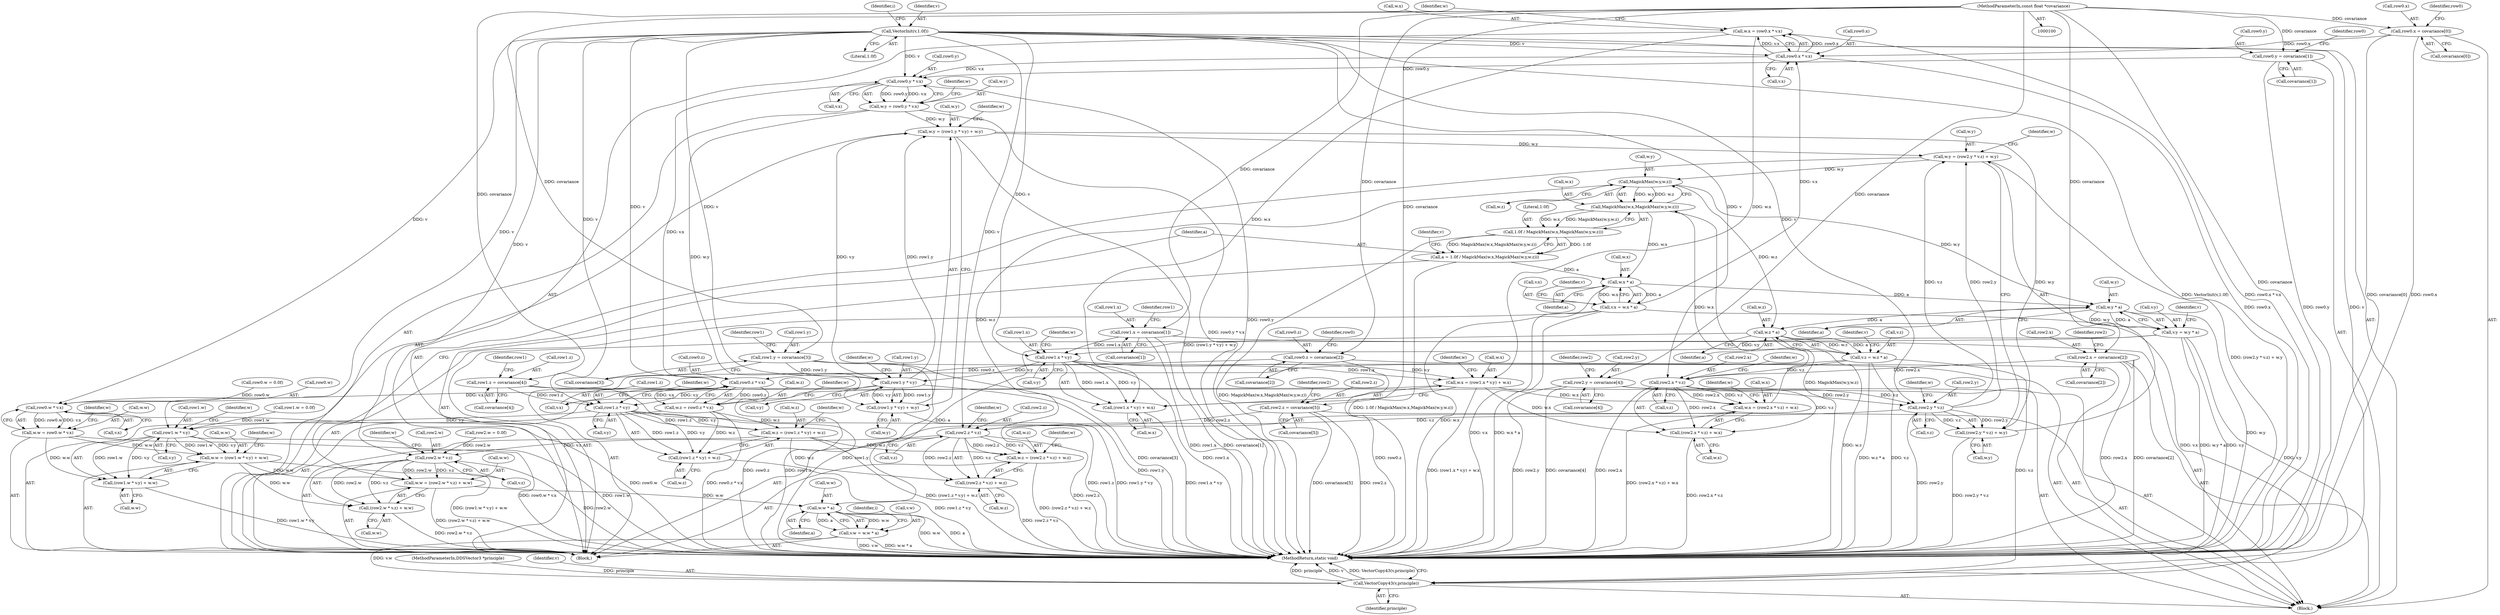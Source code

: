 digraph "0_ImageMagick_d7325bac173492b358417a0ad49fabad44447d52@integer" {
"1000202" [label="(Call,w.x = row0.x * v.x)"];
"1000206" [label="(Call,row0.x * v.x)"];
"1000109" [label="(Call,row0.x = covariance[0])"];
"1000101" [label="(MethodParameterIn,const float *covariance)"];
"1000187" [label="(Call,VectorInit(v,1.0f))"];
"1000381" [label="(Call,v.x = w.x * a)"];
"1000385" [label="(Call,w.x * a)"];
"1000370" [label="(Call,MagickMax(w.x,MagickMax(w.y,w.z)))"];
"1000306" [label="(Call,w.x = (row2.x * v.z) + w.x)"];
"1000311" [label="(Call,row2.x * v.z)"];
"1000161" [label="(Call,row2.x = covariance[2])"];
"1000399" [label="(Call,v.z = w.z * a)"];
"1000403" [label="(Call,w.z * a)"];
"1000374" [label="(Call,MagickMax(w.y,w.z))"];
"1000321" [label="(Call,w.y = (row2.y * v.z) + w.y)"];
"1000326" [label="(Call,row2.y * v.z)"];
"1000168" [label="(Call,row2.y = covariance[4])"];
"1000261" [label="(Call,w.y = (row1.y * v.y) + w.y)"];
"1000266" [label="(Call,row1.y * v.y)"];
"1000142" [label="(Call,row1.y = covariance[3])"];
"1000251" [label="(Call,row1.x * v.y)"];
"1000135" [label="(Call,row1.x = covariance[1])"];
"1000390" [label="(Call,v.y = w.y * a)"];
"1000394" [label="(Call,w.y * a)"];
"1000213" [label="(Call,w.y = row0.y * v.x)"];
"1000217" [label="(Call,row0.y * v.x)"];
"1000116" [label="(Call,row0.y = covariance[1])"];
"1000336" [label="(Call,w.z = (row2.z * v.z) + w.z)"];
"1000341" [label="(Call,row2.z * v.z)"];
"1000175" [label="(Call,row2.z = covariance[5])"];
"1000276" [label="(Call,w.z = (row1.z * v.y) + w.z)"];
"1000281" [label="(Call,row1.z * v.y)"];
"1000149" [label="(Call,row1.z = covariance[4])"];
"1000224" [label="(Call,w.z = row0.z * v.x)"];
"1000228" [label="(Call,row0.z * v.x)"];
"1000123" [label="(Call,row0.z = covariance[2])"];
"1000246" [label="(Call,w.x = (row1.x * v.y) + w.x)"];
"1000202" [label="(Call,w.x = row0.x * v.x)"];
"1000366" [label="(Call,a = 1.0f / MagickMax(w.x,MagickMax(w.y,w.z)))"];
"1000368" [label="(Call,1.0f / MagickMax(w.x,MagickMax(w.y,w.z)))"];
"1000250" [label="(Call,(row1.x * v.y) + w.x)"];
"1000265" [label="(Call,(row1.y * v.y) + w.y)"];
"1000340" [label="(Call,(row2.z * v.z) + w.z)"];
"1000280" [label="(Call,(row1.z * v.y) + w.z)"];
"1000296" [label="(Call,row1.w * v.y)"];
"1000291" [label="(Call,w.w = (row1.w * v.y) + w.w)"];
"1000351" [label="(Call,w.w = (row2.w * v.z) + w.w)"];
"1000412" [label="(Call,w.w * a)"];
"1000408" [label="(Call,v.w = w.w * a)"];
"1000417" [label="(Call,VectorCopy43(v,principle))"];
"1000355" [label="(Call,(row2.w * v.z) + w.w)"];
"1000295" [label="(Call,(row1.w * v.y) + w.w)"];
"1000310" [label="(Call,(row2.x * v.z) + w.x)"];
"1000325" [label="(Call,(row2.y * v.z) + w.y)"];
"1000356" [label="(Call,row2.w * v.z)"];
"1000239" [label="(Call,row0.w * v.x)"];
"1000235" [label="(Call,w.w = row0.w * v.x)"];
"1000281" [label="(Call,row1.z * v.y)"];
"1000321" [label="(Call,w.y = (row2.y * v.z) + w.y)"];
"1000410" [label="(Identifier,v)"];
"1000273" [label="(Call,w.y)"];
"1000188" [label="(Identifier,v)"];
"1000312" [label="(Call,row2.x)"];
"1000240" [label="(Call,row0.w)"];
"1000116" [label="(Call,row0.y = covariance[1])"];
"1000364" [label="(Identifier,w)"];
"1000192" [label="(Identifier,i)"];
"1000303" [label="(Call,w.w)"];
"1000381" [label="(Call,v.x = w.x * a)"];
"1000266" [label="(Call,row1.y * v.y)"];
"1000371" [label="(Call,w.x)"];
"1000262" [label="(Call,w.y)"];
"1000199" [label="(Block,)"];
"1000291" [label="(Call,w.w = (row1.w * v.y) + w.w)"];
"1000310" [label="(Call,(row2.x * v.z) + w.x)"];
"1000125" [label="(Identifier,row0)"];
"1000109" [label="(Call,row0.x = covariance[0])"];
"1000285" [label="(Call,v.y)"];
"1000369" [label="(Literal,1.0f)"];
"1000235" [label="(Call,w.w = row0.w * v.x)"];
"1000327" [label="(Call,row2.y)"];
"1000110" [label="(Call,row0.x)"];
"1000341" [label="(Call,row2.z * v.z)"];
"1000300" [label="(Call,v.y)"];
"1000270" [label="(Call,v.y)"];
"1000202" [label="(Call,w.x = row0.x * v.x)"];
"1000363" [label="(Call,w.w)"];
"1000172" [label="(Call,covariance[4])"];
"1000311" [label="(Call,row2.x * v.z)"];
"1000407" [label="(Identifier,a)"];
"1000143" [label="(Call,row1.y)"];
"1000413" [label="(Call,w.w)"];
"1000250" [label="(Call,(row1.x * v.y) + w.x)"];
"1000232" [label="(Call,v.x)"];
"1000280" [label="(Call,(row1.z * v.y) + w.z)"];
"1000391" [label="(Call,v.y)"];
"1000352" [label="(Call,w.w)"];
"1000132" [label="(Identifier,row0)"];
"1000356" [label="(Call,row2.w * v.z)"];
"1000304" [label="(Identifier,w)"];
"1000355" [label="(Call,(row2.w * v.z) + w.w)"];
"1000293" [label="(Identifier,w)"];
"1000374" [label="(Call,MagickMax(w.y,w.z))"];
"1000368" [label="(Call,1.0f / MagickMax(w.x,MagickMax(w.y,w.z)))"];
"1000390" [label="(Call,v.y = w.y * a)"];
"1000375" [label="(Call,w.y)"];
"1000258" [label="(Call,w.x)"];
"1000412" [label="(Call,w.w * a)"];
"1000292" [label="(Call,w.w)"];
"1000282" [label="(Call,row1.z)"];
"1000127" [label="(Call,covariance[2])"];
"1000263" [label="(Identifier,w)"];
"1000239" [label="(Call,row0.w * v.x)"];
"1000323" [label="(Identifier,w)"];
"1000151" [label="(Identifier,row1)"];
"1000255" [label="(Call,v.y)"];
"1000404" [label="(Call,w.z)"];
"1000333" [label="(Call,w.y)"];
"1000419" [label="(Identifier,principle)"];
"1000382" [label="(Call,v.x)"];
"1000101" [label="(MethodParameterIn,const float *covariance)"];
"1000318" [label="(Call,w.x)"];
"1000246" [label="(Call,w.x = (row1.x * v.y) + w.x)"];
"1000113" [label="(Call,covariance[0])"];
"1000348" [label="(Call,w.z)"];
"1000289" [label="(Identifier,w)"];
"1000322" [label="(Call,w.y)"];
"1000117" [label="(Call,row0.y)"];
"1000370" [label="(Call,MagickMax(w.x,MagickMax(w.y,w.z)))"];
"1000274" [label="(Identifier,w)"];
"1000162" [label="(Call,row2.x)"];
"1000276" [label="(Call,w.z = (row1.z * v.y) + w.z)"];
"1000217" [label="(Call,row0.y * v.x)"];
"1000135" [label="(Call,row1.x = covariance[1])"];
"1000146" [label="(Call,covariance[3])"];
"1000165" [label="(Call,covariance[2])"];
"1000215" [label="(Identifier,w)"];
"1000308" [label="(Identifier,w)"];
"1000267" [label="(Call,row1.y)"];
"1000395" [label="(Call,w.y)"];
"1000366" [label="(Call,a = 1.0f / MagickMax(w.x,MagickMax(w.y,w.z)))"];
"1000417" [label="(Call,VectorCopy43(v,principle))"];
"1000394" [label="(Call,w.y * a)"];
"1000342" [label="(Call,row2.z)"];
"1000243" [label="(Call,v.x)"];
"1000288" [label="(Call,w.z)"];
"1000177" [label="(Identifier,row2)"];
"1000149" [label="(Call,row1.z = covariance[4])"];
"1000399" [label="(Call,v.z = w.z * a)"];
"1000401" [label="(Identifier,v)"];
"1000306" [label="(Call,w.x = (row2.x * v.z) + w.x)"];
"1000168" [label="(Call,row2.y = covariance[4])"];
"1000349" [label="(Identifier,w)"];
"1000398" [label="(Identifier,a)"];
"1000170" [label="(Identifier,row2)"];
"1000248" [label="(Identifier,w)"];
"1000400" [label="(Call,v.z)"];
"1000158" [label="(Identifier,row1)"];
"1000144" [label="(Identifier,row1)"];
"1000353" [label="(Identifier,w)"];
"1000416" [label="(Identifier,a)"];
"1000124" [label="(Call,row0.z)"];
"1000142" [label="(Call,row1.y = covariance[3])"];
"1000261" [label="(Call,w.y = (row1.y * v.y) + w.y)"];
"1000340" [label="(Call,(row2.z * v.z) + w.z)"];
"1000295" [label="(Call,(row1.w * v.y) + w.w)"];
"1000251" [label="(Call,row1.x * v.y)"];
"1000169" [label="(Call,row2.y)"];
"1000226" [label="(Identifier,w)"];
"1000360" [label="(Call,v.z)"];
"1000206" [label="(Call,row0.x * v.x)"];
"1000330" [label="(Call,v.z)"];
"1000408" [label="(Call,v.w = w.w * a)"];
"1000176" [label="(Call,row2.z)"];
"1000203" [label="(Call,w.x)"];
"1000210" [label="(Call,v.x)"];
"1000236" [label="(Call,w.w)"];
"1000278" [label="(Identifier,w)"];
"1000120" [label="(Call,covariance[1])"];
"1000161" [label="(Call,row2.x = covariance[2])"];
"1000139" [label="(Call,covariance[1])"];
"1000150" [label="(Call,row1.z)"];
"1000319" [label="(Identifier,w)"];
"1000296" [label="(Call,row1.w * v.y)"];
"1000307" [label="(Call,w.x)"];
"1000265" [label="(Call,(row1.y * v.y) + w.y)"];
"1000357" [label="(Call,row2.w)"];
"1000103" [label="(Block,)"];
"1000153" [label="(Call,covariance[4])"];
"1000383" [label="(Identifier,v)"];
"1000123" [label="(Call,row0.z = covariance[2])"];
"1000337" [label="(Call,w.z)"];
"1000334" [label="(Identifier,w)"];
"1000136" [label="(Call,row1.x)"];
"1000326" [label="(Call,row2.y * v.z)"];
"1000385" [label="(Call,w.x * a)"];
"1000252" [label="(Call,row1.x)"];
"1000187" [label="(Call,VectorInit(v,1.0f))"];
"1000378" [label="(Call,w.z)"];
"1000367" [label="(Identifier,a)"];
"1000345" [label="(Call,v.z)"];
"1000184" [label="(Identifier,row2)"];
"1000218" [label="(Call,row0.y)"];
"1000207" [label="(Call,row0.x)"];
"1000214" [label="(Call,w.y)"];
"1000221" [label="(Call,v.x)"];
"1000403" [label="(Call,w.z * a)"];
"1000420" [label="(MethodReturn,static void)"];
"1000315" [label="(Call,v.z)"];
"1000229" [label="(Call,row0.z)"];
"1000228" [label="(Call,row0.z * v.x)"];
"1000336" [label="(Call,w.z = (row2.z * v.z) + w.z)"];
"1000237" [label="(Identifier,w)"];
"1000102" [label="(MethodParameterIn,DDSVector3 *principle)"];
"1000418" [label="(Identifier,v)"];
"1000189" [label="(Literal,1.0f)"];
"1000225" [label="(Call,w.z)"];
"1000118" [label="(Identifier,row0)"];
"1000409" [label="(Call,v.w)"];
"1000351" [label="(Call,w.w = (row2.w * v.z) + w.w)"];
"1000247" [label="(Call,w.x)"];
"1000386" [label="(Call,w.x)"];
"1000259" [label="(Identifier,w)"];
"1000182" [label="(Call,row2.w = 0.0f)"];
"1000325" [label="(Call,(row2.y * v.z) + w.y)"];
"1000156" [label="(Call,row1.w = 0.0f)"];
"1000224" [label="(Call,w.z = row0.z * v.x)"];
"1000392" [label="(Identifier,v)"];
"1000198" [label="(Identifier,i)"];
"1000297" [label="(Call,row1.w)"];
"1000179" [label="(Call,covariance[5])"];
"1000130" [label="(Call,row0.w = 0.0f)"];
"1000175" [label="(Call,row2.z = covariance[5])"];
"1000338" [label="(Identifier,w)"];
"1000213" [label="(Call,w.y = row0.y * v.x)"];
"1000389" [label="(Identifier,a)"];
"1000277" [label="(Call,w.z)"];
"1000202" -> "1000199"  [label="AST: "];
"1000202" -> "1000206"  [label="CFG: "];
"1000203" -> "1000202"  [label="AST: "];
"1000206" -> "1000202"  [label="AST: "];
"1000215" -> "1000202"  [label="CFG: "];
"1000202" -> "1000420"  [label="DDG: row0.x * v.x"];
"1000206" -> "1000202"  [label="DDG: row0.x"];
"1000206" -> "1000202"  [label="DDG: v.x"];
"1000202" -> "1000246"  [label="DDG: w.x"];
"1000202" -> "1000250"  [label="DDG: w.x"];
"1000206" -> "1000210"  [label="CFG: "];
"1000207" -> "1000206"  [label="AST: "];
"1000210" -> "1000206"  [label="AST: "];
"1000206" -> "1000420"  [label="DDG: row0.x"];
"1000109" -> "1000206"  [label="DDG: row0.x"];
"1000187" -> "1000206"  [label="DDG: v"];
"1000381" -> "1000206"  [label="DDG: v.x"];
"1000206" -> "1000217"  [label="DDG: v.x"];
"1000109" -> "1000103"  [label="AST: "];
"1000109" -> "1000113"  [label="CFG: "];
"1000110" -> "1000109"  [label="AST: "];
"1000113" -> "1000109"  [label="AST: "];
"1000118" -> "1000109"  [label="CFG: "];
"1000109" -> "1000420"  [label="DDG: covariance[0]"];
"1000109" -> "1000420"  [label="DDG: row0.x"];
"1000101" -> "1000109"  [label="DDG: covariance"];
"1000101" -> "1000100"  [label="AST: "];
"1000101" -> "1000420"  [label="DDG: covariance"];
"1000101" -> "1000116"  [label="DDG: covariance"];
"1000101" -> "1000123"  [label="DDG: covariance"];
"1000101" -> "1000135"  [label="DDG: covariance"];
"1000101" -> "1000142"  [label="DDG: covariance"];
"1000101" -> "1000149"  [label="DDG: covariance"];
"1000101" -> "1000161"  [label="DDG: covariance"];
"1000101" -> "1000168"  [label="DDG: covariance"];
"1000101" -> "1000175"  [label="DDG: covariance"];
"1000187" -> "1000103"  [label="AST: "];
"1000187" -> "1000189"  [label="CFG: "];
"1000188" -> "1000187"  [label="AST: "];
"1000189" -> "1000187"  [label="AST: "];
"1000192" -> "1000187"  [label="CFG: "];
"1000187" -> "1000420"  [label="DDG: VectorInit(v,1.0f)"];
"1000187" -> "1000217"  [label="DDG: v"];
"1000187" -> "1000228"  [label="DDG: v"];
"1000187" -> "1000239"  [label="DDG: v"];
"1000187" -> "1000251"  [label="DDG: v"];
"1000187" -> "1000266"  [label="DDG: v"];
"1000187" -> "1000281"  [label="DDG: v"];
"1000187" -> "1000296"  [label="DDG: v"];
"1000187" -> "1000311"  [label="DDG: v"];
"1000187" -> "1000326"  [label="DDG: v"];
"1000187" -> "1000341"  [label="DDG: v"];
"1000187" -> "1000356"  [label="DDG: v"];
"1000187" -> "1000417"  [label="DDG: v"];
"1000381" -> "1000199"  [label="AST: "];
"1000381" -> "1000385"  [label="CFG: "];
"1000382" -> "1000381"  [label="AST: "];
"1000385" -> "1000381"  [label="AST: "];
"1000392" -> "1000381"  [label="CFG: "];
"1000381" -> "1000420"  [label="DDG: v.x"];
"1000381" -> "1000420"  [label="DDG: w.x * a"];
"1000385" -> "1000381"  [label="DDG: w.x"];
"1000385" -> "1000381"  [label="DDG: a"];
"1000381" -> "1000417"  [label="DDG: v.x"];
"1000385" -> "1000389"  [label="CFG: "];
"1000386" -> "1000385"  [label="AST: "];
"1000389" -> "1000385"  [label="AST: "];
"1000385" -> "1000420"  [label="DDG: w.x"];
"1000370" -> "1000385"  [label="DDG: w.x"];
"1000366" -> "1000385"  [label="DDG: a"];
"1000385" -> "1000394"  [label="DDG: a"];
"1000370" -> "1000368"  [label="AST: "];
"1000370" -> "1000374"  [label="CFG: "];
"1000371" -> "1000370"  [label="AST: "];
"1000374" -> "1000370"  [label="AST: "];
"1000368" -> "1000370"  [label="CFG: "];
"1000370" -> "1000420"  [label="DDG: MagickMax(w.y,w.z)"];
"1000370" -> "1000368"  [label="DDG: w.x"];
"1000370" -> "1000368"  [label="DDG: MagickMax(w.y,w.z)"];
"1000306" -> "1000370"  [label="DDG: w.x"];
"1000374" -> "1000370"  [label="DDG: w.y"];
"1000374" -> "1000370"  [label="DDG: w.z"];
"1000306" -> "1000199"  [label="AST: "];
"1000306" -> "1000310"  [label="CFG: "];
"1000307" -> "1000306"  [label="AST: "];
"1000310" -> "1000306"  [label="AST: "];
"1000323" -> "1000306"  [label="CFG: "];
"1000306" -> "1000420"  [label="DDG: (row2.x * v.z) + w.x"];
"1000311" -> "1000306"  [label="DDG: row2.x"];
"1000311" -> "1000306"  [label="DDG: v.z"];
"1000246" -> "1000306"  [label="DDG: w.x"];
"1000311" -> "1000310"  [label="AST: "];
"1000311" -> "1000315"  [label="CFG: "];
"1000312" -> "1000311"  [label="AST: "];
"1000315" -> "1000311"  [label="AST: "];
"1000319" -> "1000311"  [label="CFG: "];
"1000311" -> "1000420"  [label="DDG: row2.x"];
"1000311" -> "1000310"  [label="DDG: row2.x"];
"1000311" -> "1000310"  [label="DDG: v.z"];
"1000161" -> "1000311"  [label="DDG: row2.x"];
"1000399" -> "1000311"  [label="DDG: v.z"];
"1000311" -> "1000326"  [label="DDG: v.z"];
"1000161" -> "1000103"  [label="AST: "];
"1000161" -> "1000165"  [label="CFG: "];
"1000162" -> "1000161"  [label="AST: "];
"1000165" -> "1000161"  [label="AST: "];
"1000170" -> "1000161"  [label="CFG: "];
"1000161" -> "1000420"  [label="DDG: row2.x"];
"1000161" -> "1000420"  [label="DDG: covariance[2]"];
"1000399" -> "1000199"  [label="AST: "];
"1000399" -> "1000403"  [label="CFG: "];
"1000400" -> "1000399"  [label="AST: "];
"1000403" -> "1000399"  [label="AST: "];
"1000410" -> "1000399"  [label="CFG: "];
"1000399" -> "1000420"  [label="DDG: w.z * a"];
"1000399" -> "1000420"  [label="DDG: v.z"];
"1000403" -> "1000399"  [label="DDG: w.z"];
"1000403" -> "1000399"  [label="DDG: a"];
"1000399" -> "1000417"  [label="DDG: v.z"];
"1000403" -> "1000407"  [label="CFG: "];
"1000404" -> "1000403"  [label="AST: "];
"1000407" -> "1000403"  [label="AST: "];
"1000403" -> "1000420"  [label="DDG: w.z"];
"1000374" -> "1000403"  [label="DDG: w.z"];
"1000394" -> "1000403"  [label="DDG: a"];
"1000403" -> "1000412"  [label="DDG: a"];
"1000374" -> "1000378"  [label="CFG: "];
"1000375" -> "1000374"  [label="AST: "];
"1000378" -> "1000374"  [label="AST: "];
"1000321" -> "1000374"  [label="DDG: w.y"];
"1000336" -> "1000374"  [label="DDG: w.z"];
"1000374" -> "1000394"  [label="DDG: w.y"];
"1000321" -> "1000199"  [label="AST: "];
"1000321" -> "1000325"  [label="CFG: "];
"1000322" -> "1000321"  [label="AST: "];
"1000325" -> "1000321"  [label="AST: "];
"1000338" -> "1000321"  [label="CFG: "];
"1000321" -> "1000420"  [label="DDG: (row2.y * v.z) + w.y"];
"1000326" -> "1000321"  [label="DDG: row2.y"];
"1000326" -> "1000321"  [label="DDG: v.z"];
"1000261" -> "1000321"  [label="DDG: w.y"];
"1000326" -> "1000325"  [label="AST: "];
"1000326" -> "1000330"  [label="CFG: "];
"1000327" -> "1000326"  [label="AST: "];
"1000330" -> "1000326"  [label="AST: "];
"1000334" -> "1000326"  [label="CFG: "];
"1000326" -> "1000420"  [label="DDG: row2.y"];
"1000326" -> "1000325"  [label="DDG: row2.y"];
"1000326" -> "1000325"  [label="DDG: v.z"];
"1000168" -> "1000326"  [label="DDG: row2.y"];
"1000326" -> "1000341"  [label="DDG: v.z"];
"1000168" -> "1000103"  [label="AST: "];
"1000168" -> "1000172"  [label="CFG: "];
"1000169" -> "1000168"  [label="AST: "];
"1000172" -> "1000168"  [label="AST: "];
"1000177" -> "1000168"  [label="CFG: "];
"1000168" -> "1000420"  [label="DDG: covariance[4]"];
"1000168" -> "1000420"  [label="DDG: row2.y"];
"1000261" -> "1000199"  [label="AST: "];
"1000261" -> "1000265"  [label="CFG: "];
"1000262" -> "1000261"  [label="AST: "];
"1000265" -> "1000261"  [label="AST: "];
"1000278" -> "1000261"  [label="CFG: "];
"1000261" -> "1000420"  [label="DDG: (row1.y * v.y) + w.y"];
"1000266" -> "1000261"  [label="DDG: row1.y"];
"1000266" -> "1000261"  [label="DDG: v.y"];
"1000213" -> "1000261"  [label="DDG: w.y"];
"1000261" -> "1000325"  [label="DDG: w.y"];
"1000266" -> "1000265"  [label="AST: "];
"1000266" -> "1000270"  [label="CFG: "];
"1000267" -> "1000266"  [label="AST: "];
"1000270" -> "1000266"  [label="AST: "];
"1000274" -> "1000266"  [label="CFG: "];
"1000266" -> "1000420"  [label="DDG: row1.y"];
"1000266" -> "1000265"  [label="DDG: row1.y"];
"1000266" -> "1000265"  [label="DDG: v.y"];
"1000142" -> "1000266"  [label="DDG: row1.y"];
"1000251" -> "1000266"  [label="DDG: v.y"];
"1000266" -> "1000281"  [label="DDG: v.y"];
"1000142" -> "1000103"  [label="AST: "];
"1000142" -> "1000146"  [label="CFG: "];
"1000143" -> "1000142"  [label="AST: "];
"1000146" -> "1000142"  [label="AST: "];
"1000151" -> "1000142"  [label="CFG: "];
"1000142" -> "1000420"  [label="DDG: row1.y"];
"1000142" -> "1000420"  [label="DDG: covariance[3]"];
"1000251" -> "1000250"  [label="AST: "];
"1000251" -> "1000255"  [label="CFG: "];
"1000252" -> "1000251"  [label="AST: "];
"1000255" -> "1000251"  [label="AST: "];
"1000259" -> "1000251"  [label="CFG: "];
"1000251" -> "1000420"  [label="DDG: row1.x"];
"1000251" -> "1000246"  [label="DDG: row1.x"];
"1000251" -> "1000246"  [label="DDG: v.y"];
"1000251" -> "1000250"  [label="DDG: row1.x"];
"1000251" -> "1000250"  [label="DDG: v.y"];
"1000135" -> "1000251"  [label="DDG: row1.x"];
"1000390" -> "1000251"  [label="DDG: v.y"];
"1000135" -> "1000103"  [label="AST: "];
"1000135" -> "1000139"  [label="CFG: "];
"1000136" -> "1000135"  [label="AST: "];
"1000139" -> "1000135"  [label="AST: "];
"1000144" -> "1000135"  [label="CFG: "];
"1000135" -> "1000420"  [label="DDG: covariance[1]"];
"1000135" -> "1000420"  [label="DDG: row1.x"];
"1000390" -> "1000199"  [label="AST: "];
"1000390" -> "1000394"  [label="CFG: "];
"1000391" -> "1000390"  [label="AST: "];
"1000394" -> "1000390"  [label="AST: "];
"1000401" -> "1000390"  [label="CFG: "];
"1000390" -> "1000420"  [label="DDG: w.y * a"];
"1000390" -> "1000420"  [label="DDG: v.y"];
"1000394" -> "1000390"  [label="DDG: w.y"];
"1000394" -> "1000390"  [label="DDG: a"];
"1000390" -> "1000417"  [label="DDG: v.y"];
"1000394" -> "1000398"  [label="CFG: "];
"1000395" -> "1000394"  [label="AST: "];
"1000398" -> "1000394"  [label="AST: "];
"1000394" -> "1000420"  [label="DDG: w.y"];
"1000213" -> "1000199"  [label="AST: "];
"1000213" -> "1000217"  [label="CFG: "];
"1000214" -> "1000213"  [label="AST: "];
"1000217" -> "1000213"  [label="AST: "];
"1000226" -> "1000213"  [label="CFG: "];
"1000213" -> "1000420"  [label="DDG: row0.y * v.x"];
"1000217" -> "1000213"  [label="DDG: row0.y"];
"1000217" -> "1000213"  [label="DDG: v.x"];
"1000213" -> "1000265"  [label="DDG: w.y"];
"1000217" -> "1000221"  [label="CFG: "];
"1000218" -> "1000217"  [label="AST: "];
"1000221" -> "1000217"  [label="AST: "];
"1000217" -> "1000420"  [label="DDG: row0.y"];
"1000116" -> "1000217"  [label="DDG: row0.y"];
"1000217" -> "1000228"  [label="DDG: v.x"];
"1000116" -> "1000103"  [label="AST: "];
"1000116" -> "1000120"  [label="CFG: "];
"1000117" -> "1000116"  [label="AST: "];
"1000120" -> "1000116"  [label="AST: "];
"1000125" -> "1000116"  [label="CFG: "];
"1000116" -> "1000420"  [label="DDG: row0.y"];
"1000336" -> "1000199"  [label="AST: "];
"1000336" -> "1000340"  [label="CFG: "];
"1000337" -> "1000336"  [label="AST: "];
"1000340" -> "1000336"  [label="AST: "];
"1000353" -> "1000336"  [label="CFG: "];
"1000336" -> "1000420"  [label="DDG: (row2.z * v.z) + w.z"];
"1000341" -> "1000336"  [label="DDG: row2.z"];
"1000341" -> "1000336"  [label="DDG: v.z"];
"1000276" -> "1000336"  [label="DDG: w.z"];
"1000341" -> "1000340"  [label="AST: "];
"1000341" -> "1000345"  [label="CFG: "];
"1000342" -> "1000341"  [label="AST: "];
"1000345" -> "1000341"  [label="AST: "];
"1000349" -> "1000341"  [label="CFG: "];
"1000341" -> "1000420"  [label="DDG: row2.z"];
"1000341" -> "1000340"  [label="DDG: row2.z"];
"1000341" -> "1000340"  [label="DDG: v.z"];
"1000175" -> "1000341"  [label="DDG: row2.z"];
"1000341" -> "1000356"  [label="DDG: v.z"];
"1000175" -> "1000103"  [label="AST: "];
"1000175" -> "1000179"  [label="CFG: "];
"1000176" -> "1000175"  [label="AST: "];
"1000179" -> "1000175"  [label="AST: "];
"1000184" -> "1000175"  [label="CFG: "];
"1000175" -> "1000420"  [label="DDG: covariance[5]"];
"1000175" -> "1000420"  [label="DDG: row2.z"];
"1000276" -> "1000199"  [label="AST: "];
"1000276" -> "1000280"  [label="CFG: "];
"1000277" -> "1000276"  [label="AST: "];
"1000280" -> "1000276"  [label="AST: "];
"1000293" -> "1000276"  [label="CFG: "];
"1000276" -> "1000420"  [label="DDG: (row1.z * v.y) + w.z"];
"1000281" -> "1000276"  [label="DDG: row1.z"];
"1000281" -> "1000276"  [label="DDG: v.y"];
"1000224" -> "1000276"  [label="DDG: w.z"];
"1000276" -> "1000340"  [label="DDG: w.z"];
"1000281" -> "1000280"  [label="AST: "];
"1000281" -> "1000285"  [label="CFG: "];
"1000282" -> "1000281"  [label="AST: "];
"1000285" -> "1000281"  [label="AST: "];
"1000289" -> "1000281"  [label="CFG: "];
"1000281" -> "1000420"  [label="DDG: row1.z"];
"1000281" -> "1000280"  [label="DDG: row1.z"];
"1000281" -> "1000280"  [label="DDG: v.y"];
"1000149" -> "1000281"  [label="DDG: row1.z"];
"1000281" -> "1000296"  [label="DDG: v.y"];
"1000149" -> "1000103"  [label="AST: "];
"1000149" -> "1000153"  [label="CFG: "];
"1000150" -> "1000149"  [label="AST: "];
"1000153" -> "1000149"  [label="AST: "];
"1000158" -> "1000149"  [label="CFG: "];
"1000149" -> "1000420"  [label="DDG: row1.z"];
"1000224" -> "1000199"  [label="AST: "];
"1000224" -> "1000228"  [label="CFG: "];
"1000225" -> "1000224"  [label="AST: "];
"1000228" -> "1000224"  [label="AST: "];
"1000237" -> "1000224"  [label="CFG: "];
"1000224" -> "1000420"  [label="DDG: row0.z * v.x"];
"1000228" -> "1000224"  [label="DDG: row0.z"];
"1000228" -> "1000224"  [label="DDG: v.x"];
"1000224" -> "1000280"  [label="DDG: w.z"];
"1000228" -> "1000232"  [label="CFG: "];
"1000229" -> "1000228"  [label="AST: "];
"1000232" -> "1000228"  [label="AST: "];
"1000228" -> "1000420"  [label="DDG: row0.z"];
"1000123" -> "1000228"  [label="DDG: row0.z"];
"1000228" -> "1000239"  [label="DDG: v.x"];
"1000123" -> "1000103"  [label="AST: "];
"1000123" -> "1000127"  [label="CFG: "];
"1000124" -> "1000123"  [label="AST: "];
"1000127" -> "1000123"  [label="AST: "];
"1000132" -> "1000123"  [label="CFG: "];
"1000123" -> "1000420"  [label="DDG: row0.z"];
"1000246" -> "1000199"  [label="AST: "];
"1000246" -> "1000250"  [label="CFG: "];
"1000247" -> "1000246"  [label="AST: "];
"1000250" -> "1000246"  [label="AST: "];
"1000263" -> "1000246"  [label="CFG: "];
"1000246" -> "1000420"  [label="DDG: (row1.x * v.y) + w.x"];
"1000246" -> "1000310"  [label="DDG: w.x"];
"1000366" -> "1000199"  [label="AST: "];
"1000366" -> "1000368"  [label="CFG: "];
"1000367" -> "1000366"  [label="AST: "];
"1000368" -> "1000366"  [label="AST: "];
"1000383" -> "1000366"  [label="CFG: "];
"1000366" -> "1000420"  [label="DDG: 1.0f / MagickMax(w.x,MagickMax(w.y,w.z))"];
"1000368" -> "1000366"  [label="DDG: 1.0f"];
"1000368" -> "1000366"  [label="DDG: MagickMax(w.x,MagickMax(w.y,w.z))"];
"1000369" -> "1000368"  [label="AST: "];
"1000368" -> "1000420"  [label="DDG: MagickMax(w.x,MagickMax(w.y,w.z))"];
"1000250" -> "1000258"  [label="CFG: "];
"1000258" -> "1000250"  [label="AST: "];
"1000250" -> "1000420"  [label="DDG: row1.x * v.y"];
"1000265" -> "1000273"  [label="CFG: "];
"1000273" -> "1000265"  [label="AST: "];
"1000265" -> "1000420"  [label="DDG: row1.y * v.y"];
"1000340" -> "1000348"  [label="CFG: "];
"1000348" -> "1000340"  [label="AST: "];
"1000340" -> "1000420"  [label="DDG: row2.z * v.z"];
"1000280" -> "1000288"  [label="CFG: "];
"1000288" -> "1000280"  [label="AST: "];
"1000280" -> "1000420"  [label="DDG: row1.z * v.y"];
"1000296" -> "1000295"  [label="AST: "];
"1000296" -> "1000300"  [label="CFG: "];
"1000297" -> "1000296"  [label="AST: "];
"1000300" -> "1000296"  [label="AST: "];
"1000304" -> "1000296"  [label="CFG: "];
"1000296" -> "1000420"  [label="DDG: row1.w"];
"1000296" -> "1000291"  [label="DDG: row1.w"];
"1000296" -> "1000291"  [label="DDG: v.y"];
"1000296" -> "1000295"  [label="DDG: row1.w"];
"1000296" -> "1000295"  [label="DDG: v.y"];
"1000156" -> "1000296"  [label="DDG: row1.w"];
"1000291" -> "1000199"  [label="AST: "];
"1000291" -> "1000295"  [label="CFG: "];
"1000292" -> "1000291"  [label="AST: "];
"1000295" -> "1000291"  [label="AST: "];
"1000308" -> "1000291"  [label="CFG: "];
"1000291" -> "1000420"  [label="DDG: (row1.w * v.y) + w.w"];
"1000235" -> "1000291"  [label="DDG: w.w"];
"1000291" -> "1000351"  [label="DDG: w.w"];
"1000291" -> "1000355"  [label="DDG: w.w"];
"1000351" -> "1000199"  [label="AST: "];
"1000351" -> "1000355"  [label="CFG: "];
"1000352" -> "1000351"  [label="AST: "];
"1000355" -> "1000351"  [label="AST: "];
"1000367" -> "1000351"  [label="CFG: "];
"1000351" -> "1000420"  [label="DDG: (row2.w * v.z) + w.w"];
"1000356" -> "1000351"  [label="DDG: row2.w"];
"1000356" -> "1000351"  [label="DDG: v.z"];
"1000351" -> "1000412"  [label="DDG: w.w"];
"1000412" -> "1000408"  [label="AST: "];
"1000412" -> "1000416"  [label="CFG: "];
"1000413" -> "1000412"  [label="AST: "];
"1000416" -> "1000412"  [label="AST: "];
"1000408" -> "1000412"  [label="CFG: "];
"1000412" -> "1000420"  [label="DDG: w.w"];
"1000412" -> "1000420"  [label="DDG: a"];
"1000412" -> "1000408"  [label="DDG: w.w"];
"1000412" -> "1000408"  [label="DDG: a"];
"1000408" -> "1000199"  [label="AST: "];
"1000409" -> "1000408"  [label="AST: "];
"1000198" -> "1000408"  [label="CFG: "];
"1000408" -> "1000420"  [label="DDG: v.w"];
"1000408" -> "1000420"  [label="DDG: w.w * a"];
"1000408" -> "1000417"  [label="DDG: v.w"];
"1000417" -> "1000103"  [label="AST: "];
"1000417" -> "1000419"  [label="CFG: "];
"1000418" -> "1000417"  [label="AST: "];
"1000419" -> "1000417"  [label="AST: "];
"1000420" -> "1000417"  [label="CFG: "];
"1000417" -> "1000420"  [label="DDG: principle"];
"1000417" -> "1000420"  [label="DDG: v"];
"1000417" -> "1000420"  [label="DDG: VectorCopy43(v,principle)"];
"1000102" -> "1000417"  [label="DDG: principle"];
"1000355" -> "1000363"  [label="CFG: "];
"1000356" -> "1000355"  [label="AST: "];
"1000363" -> "1000355"  [label="AST: "];
"1000355" -> "1000420"  [label="DDG: row2.w * v.z"];
"1000356" -> "1000355"  [label="DDG: row2.w"];
"1000356" -> "1000355"  [label="DDG: v.z"];
"1000295" -> "1000303"  [label="CFG: "];
"1000303" -> "1000295"  [label="AST: "];
"1000295" -> "1000420"  [label="DDG: row1.w * v.y"];
"1000235" -> "1000295"  [label="DDG: w.w"];
"1000310" -> "1000318"  [label="CFG: "];
"1000318" -> "1000310"  [label="AST: "];
"1000310" -> "1000420"  [label="DDG: row2.x * v.z"];
"1000325" -> "1000333"  [label="CFG: "];
"1000333" -> "1000325"  [label="AST: "];
"1000325" -> "1000420"  [label="DDG: row2.y * v.z"];
"1000356" -> "1000360"  [label="CFG: "];
"1000357" -> "1000356"  [label="AST: "];
"1000360" -> "1000356"  [label="AST: "];
"1000364" -> "1000356"  [label="CFG: "];
"1000356" -> "1000420"  [label="DDG: row2.w"];
"1000182" -> "1000356"  [label="DDG: row2.w"];
"1000239" -> "1000235"  [label="AST: "];
"1000239" -> "1000243"  [label="CFG: "];
"1000240" -> "1000239"  [label="AST: "];
"1000243" -> "1000239"  [label="AST: "];
"1000235" -> "1000239"  [label="CFG: "];
"1000239" -> "1000420"  [label="DDG: row0.w"];
"1000239" -> "1000235"  [label="DDG: row0.w"];
"1000239" -> "1000235"  [label="DDG: v.x"];
"1000130" -> "1000239"  [label="DDG: row0.w"];
"1000235" -> "1000199"  [label="AST: "];
"1000236" -> "1000235"  [label="AST: "];
"1000248" -> "1000235"  [label="CFG: "];
"1000235" -> "1000420"  [label="DDG: row0.w * v.x"];
}

